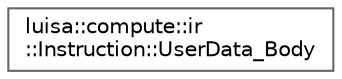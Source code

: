 digraph "类继承关系图"
{
 // LATEX_PDF_SIZE
  bgcolor="transparent";
  edge [fontname=Helvetica,fontsize=10,labelfontname=Helvetica,labelfontsize=10];
  node [fontname=Helvetica,fontsize=10,shape=box,height=0.2,width=0.4];
  rankdir="LR";
  Node0 [id="Node000000",label="luisa::compute::ir\l::Instruction::UserData_Body",height=0.2,width=0.4,color="grey40", fillcolor="white", style="filled",URL="$structluisa_1_1compute_1_1ir_1_1_instruction_1_1_user_data___body.html",tooltip=" "];
}
